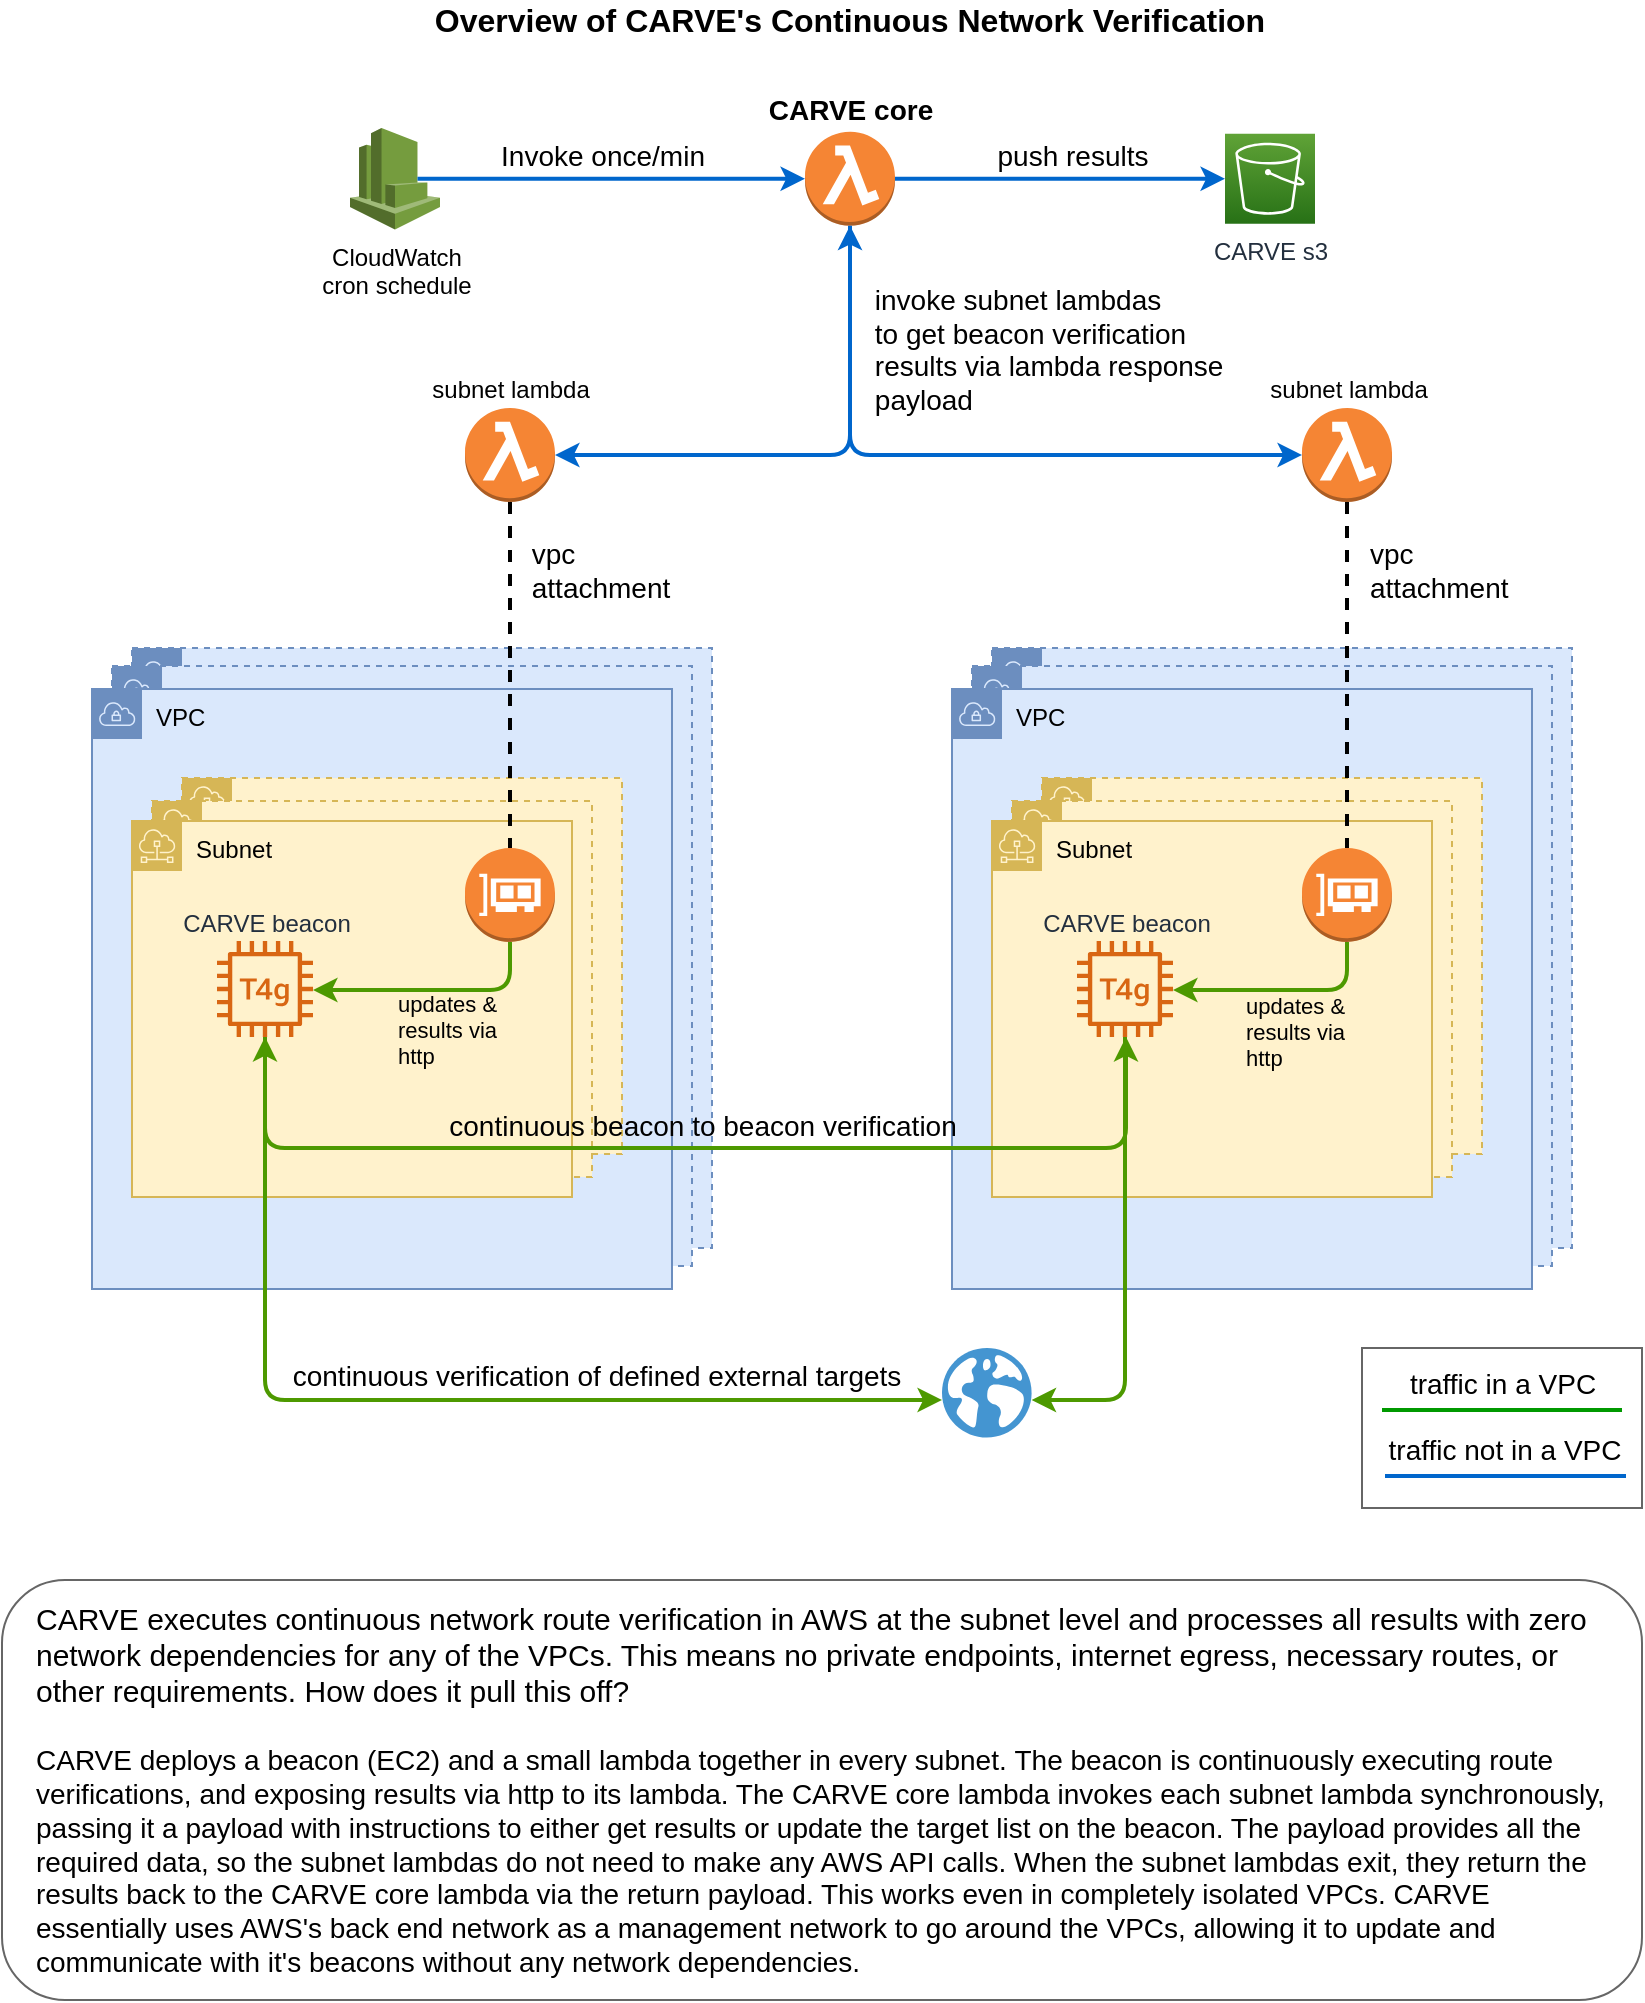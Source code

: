 <mxfile version="15.8.7" type="device"><diagram id="ViMBxdVzXu1w6Nj0M9RZ" name="Page-1"><mxGraphModel dx="1956" dy="1003" grid="1" gridSize="10" guides="1" tooltips="1" connect="1" arrows="1" fold="1" page="1" pageScale="1" pageWidth="850" pageHeight="1100" math="0" shadow="0"><root><mxCell id="0"/><mxCell id="1" parent="0"/><mxCell id="SYnAI_vluwFBR3BpvA5g-3" value="" style="rounded=0;whiteSpace=wrap;html=1;fontSize=14;strokeColor=#666666;" parent="1" vertex="1"><mxGeometry x="-160" y="704" width="140" height="80" as="geometry"/></mxCell><mxCell id="pluKkajCRmevpOVnRKAG-66" value="" style="outlineConnect=0;html=1;whiteSpace=wrap;fontSize=12;fontStyle=0;shape=mxgraph.aws4.group;grIcon=mxgraph.aws4.group_vpc;strokeColor=#6c8ebf;fillColor=#dae8fc;verticalAlign=top;align=left;spacingLeft=30;dashed=1;shadow=0;sketch=0;" parent="1" vertex="1"><mxGeometry x="-345" y="353.98" width="290" height="300" as="geometry"/></mxCell><mxCell id="pluKkajCRmevpOVnRKAG-65" value="" style="outlineConnect=0;html=1;whiteSpace=wrap;fontSize=12;fontStyle=0;shape=mxgraph.aws4.group;grIcon=mxgraph.aws4.group_vpc;strokeColor=#6c8ebf;fillColor=#dae8fc;verticalAlign=top;align=left;spacingLeft=30;dashed=1;shadow=0;sketch=0;" parent="1" vertex="1"><mxGeometry x="-355" y="363.01" width="290" height="300" as="geometry"/></mxCell><mxCell id="pluKkajCRmevpOVnRKAG-50" value="VPC" style="outlineConnect=0;html=1;whiteSpace=wrap;fontSize=12;fontStyle=0;shape=mxgraph.aws4.group;grIcon=mxgraph.aws4.group_vpc;strokeColor=#6c8ebf;fillColor=#dae8fc;verticalAlign=top;align=left;spacingLeft=30;dashed=0;shadow=0;sketch=0;" parent="1" vertex="1"><mxGeometry x="-365" y="374.5" width="290" height="300" as="geometry"/></mxCell><mxCell id="pluKkajCRmevpOVnRKAG-64" value="" style="outlineConnect=0;html=1;whiteSpace=wrap;fontSize=12;fontStyle=0;shape=mxgraph.aws4.group;grIcon=mxgraph.aws4.group_subnet;strokeColor=#d6b656;fillColor=#fff2cc;verticalAlign=top;align=left;spacingLeft=30;dashed=1;shadow=0;sketch=0;" parent="1" vertex="1"><mxGeometry x="-320" y="419" width="220" height="188.02" as="geometry"/></mxCell><mxCell id="pluKkajCRmevpOVnRKAG-63" value="" style="outlineConnect=0;html=1;whiteSpace=wrap;fontSize=12;fontStyle=0;shape=mxgraph.aws4.group;grIcon=mxgraph.aws4.group_subnet;strokeColor=#d6b656;fillColor=#fff2cc;verticalAlign=top;align=left;spacingLeft=30;dashed=1;shadow=0;sketch=0;" parent="1" vertex="1"><mxGeometry x="-335" y="430.49" width="220" height="188.02" as="geometry"/></mxCell><mxCell id="pluKkajCRmevpOVnRKAG-52" value="Subnet" style="outlineConnect=0;html=1;whiteSpace=wrap;fontSize=12;fontStyle=0;shape=mxgraph.aws4.group;grIcon=mxgraph.aws4.group_subnet;strokeColor=#d6b656;fillColor=#fff2cc;verticalAlign=top;align=left;spacingLeft=30;dashed=0;shadow=0;sketch=0;" parent="1" vertex="1"><mxGeometry x="-345" y="440.5" width="220" height="188.02" as="geometry"/></mxCell><mxCell id="pluKkajCRmevpOVnRKAG-6" value="subnet lambda" style="outlineConnect=0;dashed=0;verticalLabelPosition=top;verticalAlign=bottom;align=center;html=1;shape=mxgraph.aws3.lambda_function;fillColor=#F58534;gradientColor=none;aspect=fixed;labelPosition=center;" parent="1" vertex="1"><mxGeometry x="-190" y="233.99" width="45" height="46.96" as="geometry"/></mxCell><mxCell id="pluKkajCRmevpOVnRKAG-7" value="CloudWatch&lt;br&gt;cron schedule" style="outlineConnect=0;dashed=0;verticalLabelPosition=bottom;verticalAlign=top;align=center;html=1;shape=mxgraph.aws3.cloudwatch;fillColor=#759C3E;gradientColor=none;aspect=fixed;" parent="1" vertex="1"><mxGeometry x="-666" y="93.995" width="45" height="50.73" as="geometry"/></mxCell><mxCell id="pluKkajCRmevpOVnRKAG-51" value="CARVE beacon" style="outlineConnect=0;fontColor=#232F3E;gradientColor=none;fillColor=#D86613;strokeColor=none;dashed=0;verticalLabelPosition=top;verticalAlign=bottom;align=center;html=1;fontSize=12;fontStyle=0;aspect=fixed;pointerEvents=1;shape=mxgraph.aws4.t4g_instance;shadow=0;sketch=0;labelPosition=center;" parent="1" vertex="1"><mxGeometry x="-302.5" y="500.5" width="48" height="48" as="geometry"/></mxCell><mxCell id="pluKkajCRmevpOVnRKAG-56" value="" style="outlineConnect=0;dashed=0;verticalLabelPosition=bottom;verticalAlign=top;align=center;html=1;shape=mxgraph.aws3.elastic_network_interface;fillColor=#F58534;gradientColor=none;shadow=0;sketch=0;strokeColor=#000000;strokeWidth=1;aspect=fixed;" parent="1" vertex="1"><mxGeometry x="-190" y="453.98" width="45" height="46.96" as="geometry"/></mxCell><mxCell id="pluKkajCRmevpOVnRKAG-57" value="" style="endArrow=none;html=1;entryX=0.5;entryY=0;entryDx=0;entryDy=0;entryPerimeter=0;exitX=0.5;exitY=1;exitDx=0;exitDy=0;exitPerimeter=0;dashed=1;strokeWidth=2;endFill=0;" parent="1" source="pluKkajCRmevpOVnRKAG-6" target="pluKkajCRmevpOVnRKAG-56" edge="1"><mxGeometry width="50" height="50" relative="1" as="geometry"><mxPoint x="-100" y="306.98" as="sourcePoint"/><mxPoint x="-100" y="313.98" as="targetPoint"/></mxGeometry></mxCell><mxCell id="pluKkajCRmevpOVnRKAG-98" value="vpc&lt;br&gt;&lt;div&gt;attachment&lt;/div&gt;" style="edgeLabel;html=1;align=left;verticalAlign=middle;resizable=0;points=[];fontSize=14;labelBackgroundColor=none;" parent="pluKkajCRmevpOVnRKAG-57" vertex="1" connectable="0"><mxGeometry x="0.057" relative="1" as="geometry"><mxPoint x="9" y="-58" as="offset"/></mxGeometry></mxCell><mxCell id="pluKkajCRmevpOVnRKAG-58" value="" style="endArrow=classic;html=1;exitX=0.5;exitY=1;exitDx=0;exitDy=0;exitPerimeter=0;edgeStyle=orthogonalEdgeStyle;strokeWidth=2;strokeColor=#4D9900;" parent="1" source="pluKkajCRmevpOVnRKAG-56" target="pluKkajCRmevpOVnRKAG-51" edge="1"><mxGeometry width="50" height="50" relative="1" as="geometry"><mxPoint x="-135" y="690.5" as="sourcePoint"/><mxPoint x="-85" y="640.5" as="targetPoint"/><Array as="points"><mxPoint x="-167" y="524.98"/></Array></mxGeometry></mxCell><mxCell id="pluKkajCRmevpOVnRKAG-67" value="" style="outlineConnect=0;html=1;whiteSpace=wrap;fontSize=12;fontStyle=0;shape=mxgraph.aws4.group;grIcon=mxgraph.aws4.group_vpc;strokeColor=#6c8ebf;fillColor=#dae8fc;verticalAlign=top;align=left;spacingLeft=30;dashed=1;shadow=0;sketch=0;" parent="1" vertex="1"><mxGeometry x="-775" y="353.98" width="290" height="300" as="geometry"/></mxCell><mxCell id="pluKkajCRmevpOVnRKAG-68" value="" style="outlineConnect=0;html=1;whiteSpace=wrap;fontSize=12;fontStyle=0;shape=mxgraph.aws4.group;grIcon=mxgraph.aws4.group_vpc;strokeColor=#6c8ebf;fillColor=#dae8fc;verticalAlign=top;align=left;spacingLeft=30;dashed=1;shadow=0;sketch=0;" parent="1" vertex="1"><mxGeometry x="-785" y="363.01" width="290" height="300" as="geometry"/></mxCell><mxCell id="pluKkajCRmevpOVnRKAG-69" value="VPC" style="outlineConnect=0;html=1;whiteSpace=wrap;fontSize=12;fontStyle=0;shape=mxgraph.aws4.group;grIcon=mxgraph.aws4.group_vpc;strokeColor=#6c8ebf;fillColor=#dae8fc;verticalAlign=top;align=left;spacingLeft=30;dashed=0;shadow=0;sketch=0;" parent="1" vertex="1"><mxGeometry x="-795" y="374.5" width="290" height="300" as="geometry"/></mxCell><mxCell id="pluKkajCRmevpOVnRKAG-70" value="" style="outlineConnect=0;html=1;whiteSpace=wrap;fontSize=12;fontStyle=0;shape=mxgraph.aws4.group;grIcon=mxgraph.aws4.group_subnet;strokeColor=#d6b656;fillColor=#fff2cc;verticalAlign=top;align=left;spacingLeft=30;dashed=1;shadow=0;sketch=0;" parent="1" vertex="1"><mxGeometry x="-750" y="419" width="220" height="188.02" as="geometry"/></mxCell><mxCell id="pluKkajCRmevpOVnRKAG-71" value="" style="outlineConnect=0;html=1;whiteSpace=wrap;fontSize=12;fontStyle=0;shape=mxgraph.aws4.group;grIcon=mxgraph.aws4.group_subnet;strokeColor=#d6b656;fillColor=#fff2cc;verticalAlign=top;align=left;spacingLeft=30;dashed=1;shadow=0;sketch=0;" parent="1" vertex="1"><mxGeometry x="-765" y="430.49" width="220" height="188.02" as="geometry"/></mxCell><mxCell id="pluKkajCRmevpOVnRKAG-72" value="Subnet" style="outlineConnect=0;html=1;whiteSpace=wrap;fontSize=12;fontStyle=0;shape=mxgraph.aws4.group;grIcon=mxgraph.aws4.group_subnet;strokeColor=#d6b656;fillColor=#fff2cc;verticalAlign=top;align=left;spacingLeft=30;dashed=0;shadow=0;sketch=0;" parent="1" vertex="1"><mxGeometry x="-775" y="440.5" width="220" height="188.02" as="geometry"/></mxCell><mxCell id="pluKkajCRmevpOVnRKAG-73" value="subnet lambda" style="outlineConnect=0;dashed=0;verticalLabelPosition=top;verticalAlign=bottom;align=center;html=1;shape=mxgraph.aws3.lambda_function;fillColor=#F58534;gradientColor=none;aspect=fixed;labelPosition=center;" parent="1" vertex="1"><mxGeometry x="-608.5" y="233.99" width="45" height="46.96" as="geometry"/></mxCell><mxCell id="pluKkajCRmevpOVnRKAG-74" value="CARVE beacon" style="outlineConnect=0;fontColor=#232F3E;gradientColor=none;fillColor=#D86613;strokeColor=none;dashed=0;verticalLabelPosition=top;verticalAlign=bottom;align=center;html=1;fontSize=12;fontStyle=0;aspect=fixed;pointerEvents=1;shape=mxgraph.aws4.t4g_instance;shadow=0;sketch=0;labelPosition=center;snapToPoint=0;" parent="1" vertex="1"><mxGeometry x="-732.5" y="500.5" width="48" height="48" as="geometry"/></mxCell><mxCell id="pluKkajCRmevpOVnRKAG-75" value="" style="outlineConnect=0;dashed=0;verticalLabelPosition=bottom;verticalAlign=top;align=center;html=1;shape=mxgraph.aws3.elastic_network_interface;fillColor=#F58534;gradientColor=none;shadow=0;sketch=0;strokeColor=#000000;strokeWidth=1;aspect=fixed;" parent="1" vertex="1"><mxGeometry x="-608.5" y="453.98" width="45" height="46.96" as="geometry"/></mxCell><mxCell id="pluKkajCRmevpOVnRKAG-76" value="" style="endArrow=none;html=1;exitX=0.5;exitY=1;exitDx=0;exitDy=0;exitPerimeter=0;dashed=1;strokeWidth=2;endFill=0;" parent="1" source="pluKkajCRmevpOVnRKAG-73" edge="1"><mxGeometry width="50" height="50" relative="1" as="geometry"><mxPoint x="-650" y="333.98" as="sourcePoint"/><mxPoint x="-586" y="453.98" as="targetPoint"/></mxGeometry></mxCell><mxCell id="pluKkajCRmevpOVnRKAG-99" value="&lt;div style=&quot;text-align: left&quot;&gt;vpc&lt;/div&gt;&lt;div style=&quot;text-align: left&quot;&gt;attachment&lt;/div&gt;" style="edgeLabel;html=1;align=center;verticalAlign=middle;resizable=0;points=[];fontSize=14;labelBackgroundColor=none;" parent="pluKkajCRmevpOVnRKAG-76" vertex="1" connectable="0"><mxGeometry x="-0.676" y="-1" relative="1" as="geometry"><mxPoint x="46" y="6" as="offset"/></mxGeometry></mxCell><mxCell id="pluKkajCRmevpOVnRKAG-77" value="" style="endArrow=classic;html=1;exitX=0.5;exitY=1;exitDx=0;exitDy=0;exitPerimeter=0;edgeStyle=orthogonalEdgeStyle;strokeWidth=2;strokeColor=#4D9900;" parent="1" edge="1"><mxGeometry width="50" height="50" relative="1" as="geometry"><mxPoint x="-586" y="500.99" as="sourcePoint"/><mxPoint x="-684.5" y="525.03" as="targetPoint"/><Array as="points"><mxPoint x="-586" y="525.03"/></Array></mxGeometry></mxCell><mxCell id="pluKkajCRmevpOVnRKAG-78" value="updates &amp;amp;&lt;br&gt;results via&lt;br&gt;http" style="edgeLabel;html=1;align=left;verticalAlign=middle;resizable=0;points=[];labelBackgroundColor=none;" parent="pluKkajCRmevpOVnRKAG-77" vertex="1" connectable="0"><mxGeometry x="-0.302" y="-2" relative="1" as="geometry"><mxPoint x="-39" y="22" as="offset"/></mxGeometry></mxCell><mxCell id="pluKkajCRmevpOVnRKAG-79" value="" style="endArrow=classic;html=1;strokeWidth=2;startArrow=classic;startFill=1;edgeStyle=orthogonalEdgeStyle;strokeColor=#4D9900;" parent="1" source="pluKkajCRmevpOVnRKAG-74" target="pluKkajCRmevpOVnRKAG-51" edge="1"><mxGeometry width="50" height="50" relative="1" as="geometry"><mxPoint x="-135" y="630.5" as="sourcePoint"/><mxPoint x="-85" y="580.5" as="targetPoint"/><Array as="points"><mxPoint x="-708" y="603.99"/><mxPoint x="-278" y="603.99"/></Array></mxGeometry></mxCell><mxCell id="pluKkajCRmevpOVnRKAG-80" value="continuous beacon to beacon verification" style="edgeLabel;html=1;align=center;verticalAlign=bottom;resizable=0;points=[];labelBackgroundColor=none;fontSize=14;" parent="pluKkajCRmevpOVnRKAG-79" vertex="1" connectable="0"><mxGeometry x="0.237" y="-1" relative="1" as="geometry"><mxPoint x="-61" y="-2" as="offset"/></mxGeometry></mxCell><mxCell id="pluKkajCRmevpOVnRKAG-81" value="CARVE core" style="outlineConnect=0;dashed=0;verticalLabelPosition=top;verticalAlign=bottom;align=center;html=1;shape=mxgraph.aws3.lambda_function;fillColor=#F58534;gradientColor=none;aspect=fixed;labelPosition=center;fontStyle=1;fontSize=14;" parent="1" vertex="1"><mxGeometry x="-438.5" y="95.88" width="45" height="46.96" as="geometry"/></mxCell><mxCell id="pluKkajCRmevpOVnRKAG-82" value="" style="endArrow=classic;html=1;fontSize=14;strokeWidth=2;exitX=0.75;exitY=0.5;exitDx=0;exitDy=0;exitPerimeter=0;strokeColor=#0066CC;" parent="1" source="pluKkajCRmevpOVnRKAG-7" target="pluKkajCRmevpOVnRKAG-81" edge="1"><mxGeometry width="50" height="50" relative="1" as="geometry"><mxPoint x="-38.5" y="538.74" as="sourcePoint"/><mxPoint x="11.5" y="488.74" as="targetPoint"/></mxGeometry></mxCell><mxCell id="pluKkajCRmevpOVnRKAG-85" value="Invoke once/min" style="edgeLabel;html=1;align=center;verticalAlign=bottom;resizable=0;points=[];fontSize=14;labelBackgroundColor=none;" parent="pluKkajCRmevpOVnRKAG-82" vertex="1" connectable="0"><mxGeometry x="-0.125" y="-1" relative="1" as="geometry"><mxPoint x="7" y="-2" as="offset"/></mxGeometry></mxCell><mxCell id="pluKkajCRmevpOVnRKAG-86" value="" style="endArrow=classic;html=1;fontSize=14;strokeWidth=2;exitX=0.5;exitY=1;exitDx=0;exitDy=0;exitPerimeter=0;entryX=0;entryY=0.5;entryDx=0;entryDy=0;entryPerimeter=0;edgeStyle=orthogonalEdgeStyle;strokeColor=#0066CC;" parent="1" source="pluKkajCRmevpOVnRKAG-81" target="pluKkajCRmevpOVnRKAG-6" edge="1"><mxGeometry width="50" height="50" relative="1" as="geometry"><mxPoint x="-80" y="573.99" as="sourcePoint"/><mxPoint x="-30" y="523.99" as="targetPoint"/></mxGeometry></mxCell><mxCell id="pluKkajCRmevpOVnRKAG-88" value="&lt;div style=&quot;text-align: left&quot;&gt;&lt;span&gt;invoke subnet lambdas&lt;/span&gt;&lt;/div&gt;&lt;div style=&quot;text-align: left&quot;&gt;&lt;span&gt;to get beacon&amp;nbsp;&lt;/span&gt;&lt;span&gt;verification&amp;nbsp;&lt;/span&gt;&lt;/div&gt;&lt;div style=&quot;text-align: left&quot;&gt;&lt;span&gt;results&amp;nbsp;&lt;/span&gt;&lt;span&gt;via lambda response&amp;nbsp;&lt;/span&gt;&lt;/div&gt;&lt;div style=&quot;text-align: left&quot;&gt;&lt;span&gt;payload&lt;/span&gt;&lt;/div&gt;" style="edgeLabel;html=1;align=center;verticalAlign=bottom;resizable=0;points=[];fontSize=14;labelBackgroundColor=none;" parent="pluKkajCRmevpOVnRKAG-86" vertex="1" connectable="0"><mxGeometry x="0.229" relative="1" as="geometry"><mxPoint x="6" y="-17" as="offset"/></mxGeometry></mxCell><mxCell id="pluKkajCRmevpOVnRKAG-87" value="" style="endArrow=classic;html=1;fontSize=14;strokeWidth=2;exitX=0.5;exitY=1;exitDx=0;exitDy=0;exitPerimeter=0;entryX=1;entryY=0.5;entryDx=0;entryDy=0;entryPerimeter=0;edgeStyle=orthogonalEdgeStyle;strokeColor=#0066CC;endFill=1;startArrow=classic;startFill=1;" parent="1" source="pluKkajCRmevpOVnRKAG-81" target="pluKkajCRmevpOVnRKAG-73" edge="1"><mxGeometry width="50" height="50" relative="1" as="geometry"><mxPoint x="-410" y="825.87" as="sourcePoint"/><mxPoint x="-215" y="693.99" as="targetPoint"/></mxGeometry></mxCell><mxCell id="pluKkajCRmevpOVnRKAG-90" value="CARVE s3" style="points=[[0,0,0],[0.25,0,0],[0.5,0,0],[0.75,0,0],[1,0,0],[0,1,0],[0.25,1,0],[0.5,1,0],[0.75,1,0],[1,1,0],[0,0.25,0],[0,0.5,0],[0,0.75,0],[1,0.25,0],[1,0.5,0],[1,0.75,0]];outlineConnect=0;fontColor=#232F3E;gradientColor=#60A337;gradientDirection=north;fillColor=#277116;strokeColor=#ffffff;dashed=0;verticalLabelPosition=bottom;verticalAlign=top;align=center;html=1;fontSize=12;fontStyle=0;aspect=fixed;shape=mxgraph.aws4.resourceIcon;resIcon=mxgraph.aws4.s3;shadow=0;labelBackgroundColor=none;sketch=0;" parent="1" vertex="1"><mxGeometry x="-228.5" y="96.86" width="45" height="45" as="geometry"/></mxCell><mxCell id="pluKkajCRmevpOVnRKAG-91" value="" style="endArrow=classic;html=1;fontSize=14;strokeWidth=2;exitX=1;exitY=0.5;exitDx=0;exitDy=0;exitPerimeter=0;entryX=0;entryY=0.5;entryDx=0;entryDy=0;entryPerimeter=0;strokeColor=#0066CC;" parent="1" source="pluKkajCRmevpOVnRKAG-81" target="pluKkajCRmevpOVnRKAG-90" edge="1"><mxGeometry width="50" height="50" relative="1" as="geometry"><mxPoint x="-76" y="-163.14" as="sourcePoint"/><mxPoint x="-276" y="121.86" as="targetPoint"/></mxGeometry></mxCell><mxCell id="pluKkajCRmevpOVnRKAG-92" value="push results" style="edgeLabel;html=1;align=center;verticalAlign=bottom;resizable=0;points=[];fontSize=14;labelBackgroundColor=none;" parent="pluKkajCRmevpOVnRKAG-91" vertex="1" connectable="0"><mxGeometry x="-0.174" y="1" relative="1" as="geometry"><mxPoint x="20" as="offset"/></mxGeometry></mxCell><mxCell id="pluKkajCRmevpOVnRKAG-93" value="updates &amp;amp;&lt;br&gt;results via&lt;br&gt;http" style="edgeLabel;html=1;align=left;verticalAlign=middle;resizable=0;points=[];labelBackgroundColor=none;" parent="1" vertex="1" connectable="0"><mxGeometry x="-220" y="545.5" as="geometry"/></mxCell><mxCell id="pluKkajCRmevpOVnRKAG-94" value="" style="shadow=0;dashed=0;html=1;strokeColor=none;fillColor=#4495D1;labelPosition=center;verticalLabelPosition=bottom;verticalAlign=top;align=center;outlineConnect=0;shape=mxgraph.veeam.globe;labelBackgroundColor=none;sketch=0;fontSize=14;" parent="1" vertex="1"><mxGeometry x="-370" y="704" width="44.8" height="44.8" as="geometry"/></mxCell><mxCell id="pluKkajCRmevpOVnRKAG-95" value="" style="endArrow=classic;html=1;fontSize=14;strokeWidth=2;edgeStyle=orthogonalEdgeStyle;strokeColor=#4D9900;" parent="1" source="pluKkajCRmevpOVnRKAG-51" target="pluKkajCRmevpOVnRKAG-94" edge="1"><mxGeometry width="50" height="50" relative="1" as="geometry"><mxPoint x="-80" y="543.99" as="sourcePoint"/><mxPoint x="-30" y="493.99" as="targetPoint"/><Array as="points"><mxPoint x="-278" y="730"/></Array></mxGeometry></mxCell><mxCell id="pluKkajCRmevpOVnRKAG-96" value="" style="endArrow=classic;html=1;fontSize=14;strokeColor=#4D9900;strokeWidth=2;edgeStyle=orthogonalEdgeStyle;" parent="1" source="pluKkajCRmevpOVnRKAG-74" target="pluKkajCRmevpOVnRKAG-94" edge="1"><mxGeometry width="50" height="50" relative="1" as="geometry"><mxPoint x="-80" y="543.99" as="sourcePoint"/><mxPoint x="-30" y="493.99" as="targetPoint"/><Array as="points"><mxPoint x="-708" y="730"/></Array></mxGeometry></mxCell><mxCell id="pluKkajCRmevpOVnRKAG-97" value="continuous verification of defined&amp;nbsp;external&amp;nbsp;targets" style="edgeLabel;html=1;align=center;verticalAlign=middle;resizable=0;points=[];fontSize=14;" parent="pluKkajCRmevpOVnRKAG-96" vertex="1" connectable="0"><mxGeometry x="0.339" y="-2" relative="1" as="geometry"><mxPoint x="-1" y="-14" as="offset"/></mxGeometry></mxCell><mxCell id="GaMrgq7fHTxVi09p1Uad-4" value="" style="endArrow=none;html=1;fontSize=16;endFill=0;strokeWidth=2;strokeColor=#009900;" parent="1" edge="1"><mxGeometry width="50" height="50" relative="1" as="geometry"><mxPoint x="-150" y="735" as="sourcePoint"/><mxPoint x="-30" y="735" as="targetPoint"/></mxGeometry></mxCell><mxCell id="GaMrgq7fHTxVi09p1Uad-6" value="traffic in a VPC" style="edgeLabel;html=1;align=center;verticalAlign=middle;resizable=0;points=[];fontSize=14;" parent="GaMrgq7fHTxVi09p1Uad-4" vertex="1" connectable="0"><mxGeometry x="-0.25" relative="1" as="geometry"><mxPoint x="15" y="-13" as="offset"/></mxGeometry></mxCell><mxCell id="GaMrgq7fHTxVi09p1Uad-5" value="" style="endArrow=none;html=1;fontSize=16;strokeWidth=2;strokeColor=#0066CC;" parent="1" edge="1"><mxGeometry width="50" height="50" relative="1" as="geometry"><mxPoint x="-148.5" y="768" as="sourcePoint"/><mxPoint x="-28" y="768" as="targetPoint"/></mxGeometry></mxCell><mxCell id="GaMrgq7fHTxVi09p1Uad-7" value="traffic not in a VPC" style="edgeLabel;html=1;align=center;verticalAlign=middle;resizable=0;points=[];fontSize=14;" parent="GaMrgq7fHTxVi09p1Uad-5" vertex="1" connectable="0"><mxGeometry x="0.225" y="4" relative="1" as="geometry"><mxPoint x="-15" y="-9" as="offset"/></mxGeometry></mxCell><mxCell id="SYnAI_vluwFBR3BpvA5g-1" value="&lt;div style=&quot;text-align: left&quot;&gt;&lt;span&gt;Overview of CARVE's Continuous Network Verification&lt;/span&gt;&lt;/div&gt;" style="text;html=1;strokeColor=none;fillColor=none;align=center;verticalAlign=middle;whiteSpace=wrap;rounded=0;fontSize=16;fontStyle=1" parent="1" vertex="1"><mxGeometry x="-632.75" y="30" width="433.5" height="20" as="geometry"/></mxCell><mxCell id="SYnAI_vluwFBR3BpvA5g-8" value="&lt;font style=&quot;font-size: 15px&quot;&gt;CARVE executes continuous network route verification in AWS at the subnet level and processes all results with zero network dependencies for any of the VPCs. This means no private endpoints, internet egress, necessary routes, or other requirements. How does it pull this off?&lt;br&gt;&lt;/font&gt;&lt;br&gt;CARVE deploys a beacon (EC2) and a small lambda together in every subnet.&amp;nbsp;&lt;span&gt;The beacon is continuously executing route verifications, and exposing results via http to its lambda. The CARVE core lambda invokes each subnet lambda synchronously, passing it a payload with instructions to either get results or update the target list on the beacon. The payload provides all the required data, so the subnet lambdas do not need to make any AWS API calls. When the subnet lambdas exit, they return the results back to the CARVE core lambda via the return payload. This works even in completely isolated VPCs. CARVE essentially uses AWS's back end network as a management network to go around the VPCs, allowing it to update and communicate with it's beacons without any network dependencies.&lt;/span&gt;" style="rounded=1;whiteSpace=wrap;html=1;fontSize=14;strokeColor=#666666;spacingLeft=15;spacingRight=15;align=left;" parent="1" vertex="1"><mxGeometry x="-840" y="820" width="820" height="210" as="geometry"/></mxCell></root></mxGraphModel></diagram></mxfile>